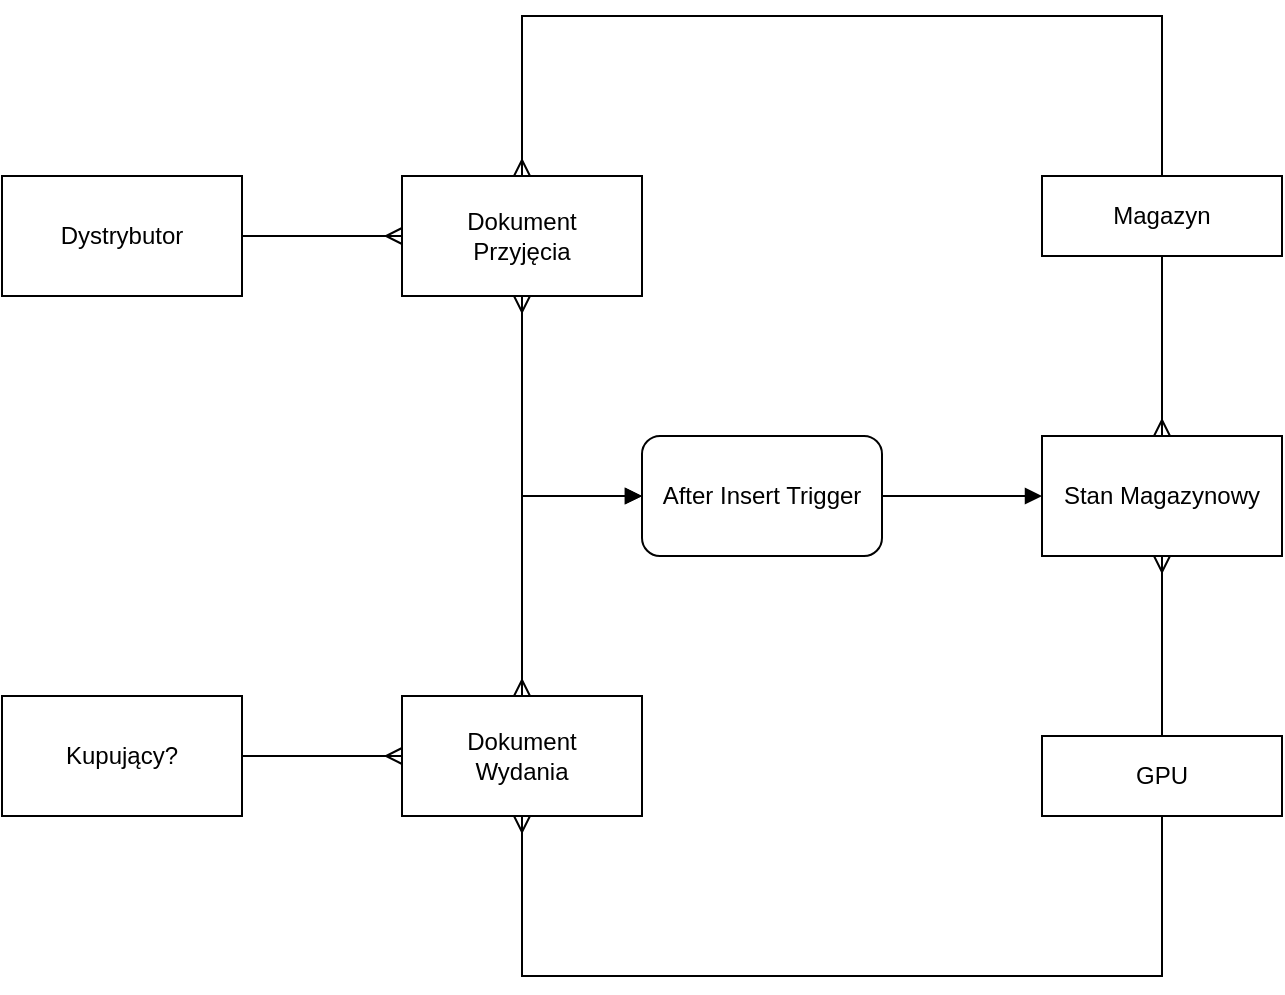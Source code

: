 <mxfile version="20.8.3" type="github">
  <diagram id="d0o7VVucsuiq3mx6dytu" name="Strona-1">
    <mxGraphModel dx="1156" dy="663" grid="1" gridSize="10" guides="1" tooltips="1" connect="1" arrows="1" fold="1" page="1" pageScale="1" pageWidth="827" pageHeight="1169" math="0" shadow="0">
      <root>
        <mxCell id="0" />
        <mxCell id="1" parent="0" />
        <mxCell id="z4A0rB6g3UNoBA14pC1_-16" style="edgeStyle=orthogonalEdgeStyle;rounded=0;orthogonalLoop=1;jettySize=auto;html=1;entryX=0.5;entryY=0;entryDx=0;entryDy=0;startArrow=none;startFill=0;endArrow=ERmany;endFill=0;elbow=vertical;" edge="1" parent="1" source="z4A0rB6g3UNoBA14pC1_-1" target="z4A0rB6g3UNoBA14pC1_-11">
          <mxGeometry relative="1" as="geometry" />
        </mxCell>
        <mxCell id="z4A0rB6g3UNoBA14pC1_-26" style="edgeStyle=orthogonalEdgeStyle;rounded=0;orthogonalLoop=1;jettySize=auto;html=1;entryX=0.5;entryY=0;entryDx=0;entryDy=0;startArrow=none;startFill=0;endArrow=ERmany;endFill=0;elbow=vertical;" edge="1" parent="1" source="z4A0rB6g3UNoBA14pC1_-1" target="z4A0rB6g3UNoBA14pC1_-9">
          <mxGeometry relative="1" as="geometry">
            <Array as="points">
              <mxPoint x="740" y="40" />
              <mxPoint x="420" y="40" />
            </Array>
          </mxGeometry>
        </mxCell>
        <mxCell id="z4A0rB6g3UNoBA14pC1_-1" value="Magazyn" style="rounded=0;whiteSpace=wrap;html=1;" vertex="1" parent="1">
          <mxGeometry x="680" y="120" width="120" height="40" as="geometry" />
        </mxCell>
        <mxCell id="z4A0rB6g3UNoBA14pC1_-18" style="edgeStyle=orthogonalEdgeStyle;rounded=0;orthogonalLoop=1;jettySize=auto;html=1;entryX=0.5;entryY=1;entryDx=0;entryDy=0;startArrow=none;startFill=0;endArrow=ERmany;endFill=0;elbow=vertical;" edge="1" parent="1" source="z4A0rB6g3UNoBA14pC1_-5" target="z4A0rB6g3UNoBA14pC1_-11">
          <mxGeometry relative="1" as="geometry" />
        </mxCell>
        <mxCell id="z4A0rB6g3UNoBA14pC1_-25" style="edgeStyle=orthogonalEdgeStyle;rounded=0;orthogonalLoop=1;jettySize=auto;html=1;entryX=0.5;entryY=1;entryDx=0;entryDy=0;startArrow=none;startFill=0;endArrow=ERmany;endFill=0;elbow=vertical;" edge="1" parent="1" source="z4A0rB6g3UNoBA14pC1_-5" target="z4A0rB6g3UNoBA14pC1_-10">
          <mxGeometry relative="1" as="geometry">
            <Array as="points">
              <mxPoint x="740" y="520" />
              <mxPoint x="420" y="520" />
            </Array>
          </mxGeometry>
        </mxCell>
        <mxCell id="z4A0rB6g3UNoBA14pC1_-5" value="GPU" style="rounded=0;whiteSpace=wrap;html=1;" vertex="1" parent="1">
          <mxGeometry x="680" y="400" width="120" height="40" as="geometry" />
        </mxCell>
        <mxCell id="z4A0rB6g3UNoBA14pC1_-15" style="edgeStyle=orthogonalEdgeStyle;rounded=0;orthogonalLoop=1;jettySize=auto;html=1;endArrow=block;endFill=1;elbow=vertical;startArrow=ERmany;startFill=0;" edge="1" parent="1" source="z4A0rB6g3UNoBA14pC1_-9">
          <mxGeometry relative="1" as="geometry">
            <mxPoint x="480" y="280" as="targetPoint" />
            <Array as="points">
              <mxPoint x="420" y="280" />
            </Array>
          </mxGeometry>
        </mxCell>
        <mxCell id="z4A0rB6g3UNoBA14pC1_-9" value="Dokument&lt;br&gt;Przyjęcia" style="rounded=0;whiteSpace=wrap;html=1;" vertex="1" parent="1">
          <mxGeometry x="360" y="120" width="120" height="60" as="geometry" />
        </mxCell>
        <mxCell id="z4A0rB6g3UNoBA14pC1_-14" style="edgeStyle=orthogonalEdgeStyle;rounded=0;orthogonalLoop=1;jettySize=auto;html=1;entryX=0;entryY=0.5;entryDx=0;entryDy=0;endArrow=block;endFill=1;elbow=vertical;startArrow=ERmany;startFill=0;" edge="1" parent="1" source="z4A0rB6g3UNoBA14pC1_-10" target="z4A0rB6g3UNoBA14pC1_-12">
          <mxGeometry relative="1" as="geometry" />
        </mxCell>
        <mxCell id="z4A0rB6g3UNoBA14pC1_-10" value="Dokument&lt;br&gt;Wydania" style="rounded=0;whiteSpace=wrap;html=1;" vertex="1" parent="1">
          <mxGeometry x="360" y="380" width="120" height="60" as="geometry" />
        </mxCell>
        <mxCell id="z4A0rB6g3UNoBA14pC1_-11" value="Stan Magazynowy" style="rounded=0;whiteSpace=wrap;html=1;" vertex="1" parent="1">
          <mxGeometry x="680" y="250" width="120" height="60" as="geometry" />
        </mxCell>
        <mxCell id="z4A0rB6g3UNoBA14pC1_-13" style="edgeStyle=orthogonalEdgeStyle;rounded=0;orthogonalLoop=1;jettySize=auto;html=1;entryX=0;entryY=0.5;entryDx=0;entryDy=0;endArrow=block;endFill=1;elbow=vertical;" edge="1" parent="1" source="z4A0rB6g3UNoBA14pC1_-12" target="z4A0rB6g3UNoBA14pC1_-11">
          <mxGeometry relative="1" as="geometry" />
        </mxCell>
        <mxCell id="z4A0rB6g3UNoBA14pC1_-12" value="After Insert Trigger" style="rounded=1;whiteSpace=wrap;html=1;" vertex="1" parent="1">
          <mxGeometry x="480" y="250" width="120" height="60" as="geometry" />
        </mxCell>
        <mxCell id="z4A0rB6g3UNoBA14pC1_-22" style="edgeStyle=orthogonalEdgeStyle;rounded=0;orthogonalLoop=1;jettySize=auto;html=1;entryX=0;entryY=0.5;entryDx=0;entryDy=0;startArrow=none;startFill=0;endArrow=ERmany;endFill=0;elbow=vertical;" edge="1" parent="1" source="z4A0rB6g3UNoBA14pC1_-19" target="z4A0rB6g3UNoBA14pC1_-9">
          <mxGeometry relative="1" as="geometry" />
        </mxCell>
        <mxCell id="z4A0rB6g3UNoBA14pC1_-19" value="Dystrybutor" style="rounded=0;whiteSpace=wrap;html=1;" vertex="1" parent="1">
          <mxGeometry x="160" y="120" width="120" height="60" as="geometry" />
        </mxCell>
        <mxCell id="z4A0rB6g3UNoBA14pC1_-21" style="edgeStyle=orthogonalEdgeStyle;rounded=0;orthogonalLoop=1;jettySize=auto;html=1;entryX=0;entryY=0.5;entryDx=0;entryDy=0;startArrow=none;startFill=0;endArrow=ERmany;endFill=0;elbow=vertical;" edge="1" parent="1" source="z4A0rB6g3UNoBA14pC1_-20" target="z4A0rB6g3UNoBA14pC1_-10">
          <mxGeometry relative="1" as="geometry" />
        </mxCell>
        <mxCell id="z4A0rB6g3UNoBA14pC1_-20" value="Kupujący?" style="rounded=0;whiteSpace=wrap;html=1;" vertex="1" parent="1">
          <mxGeometry x="160" y="380" width="120" height="60" as="geometry" />
        </mxCell>
      </root>
    </mxGraphModel>
  </diagram>
</mxfile>
